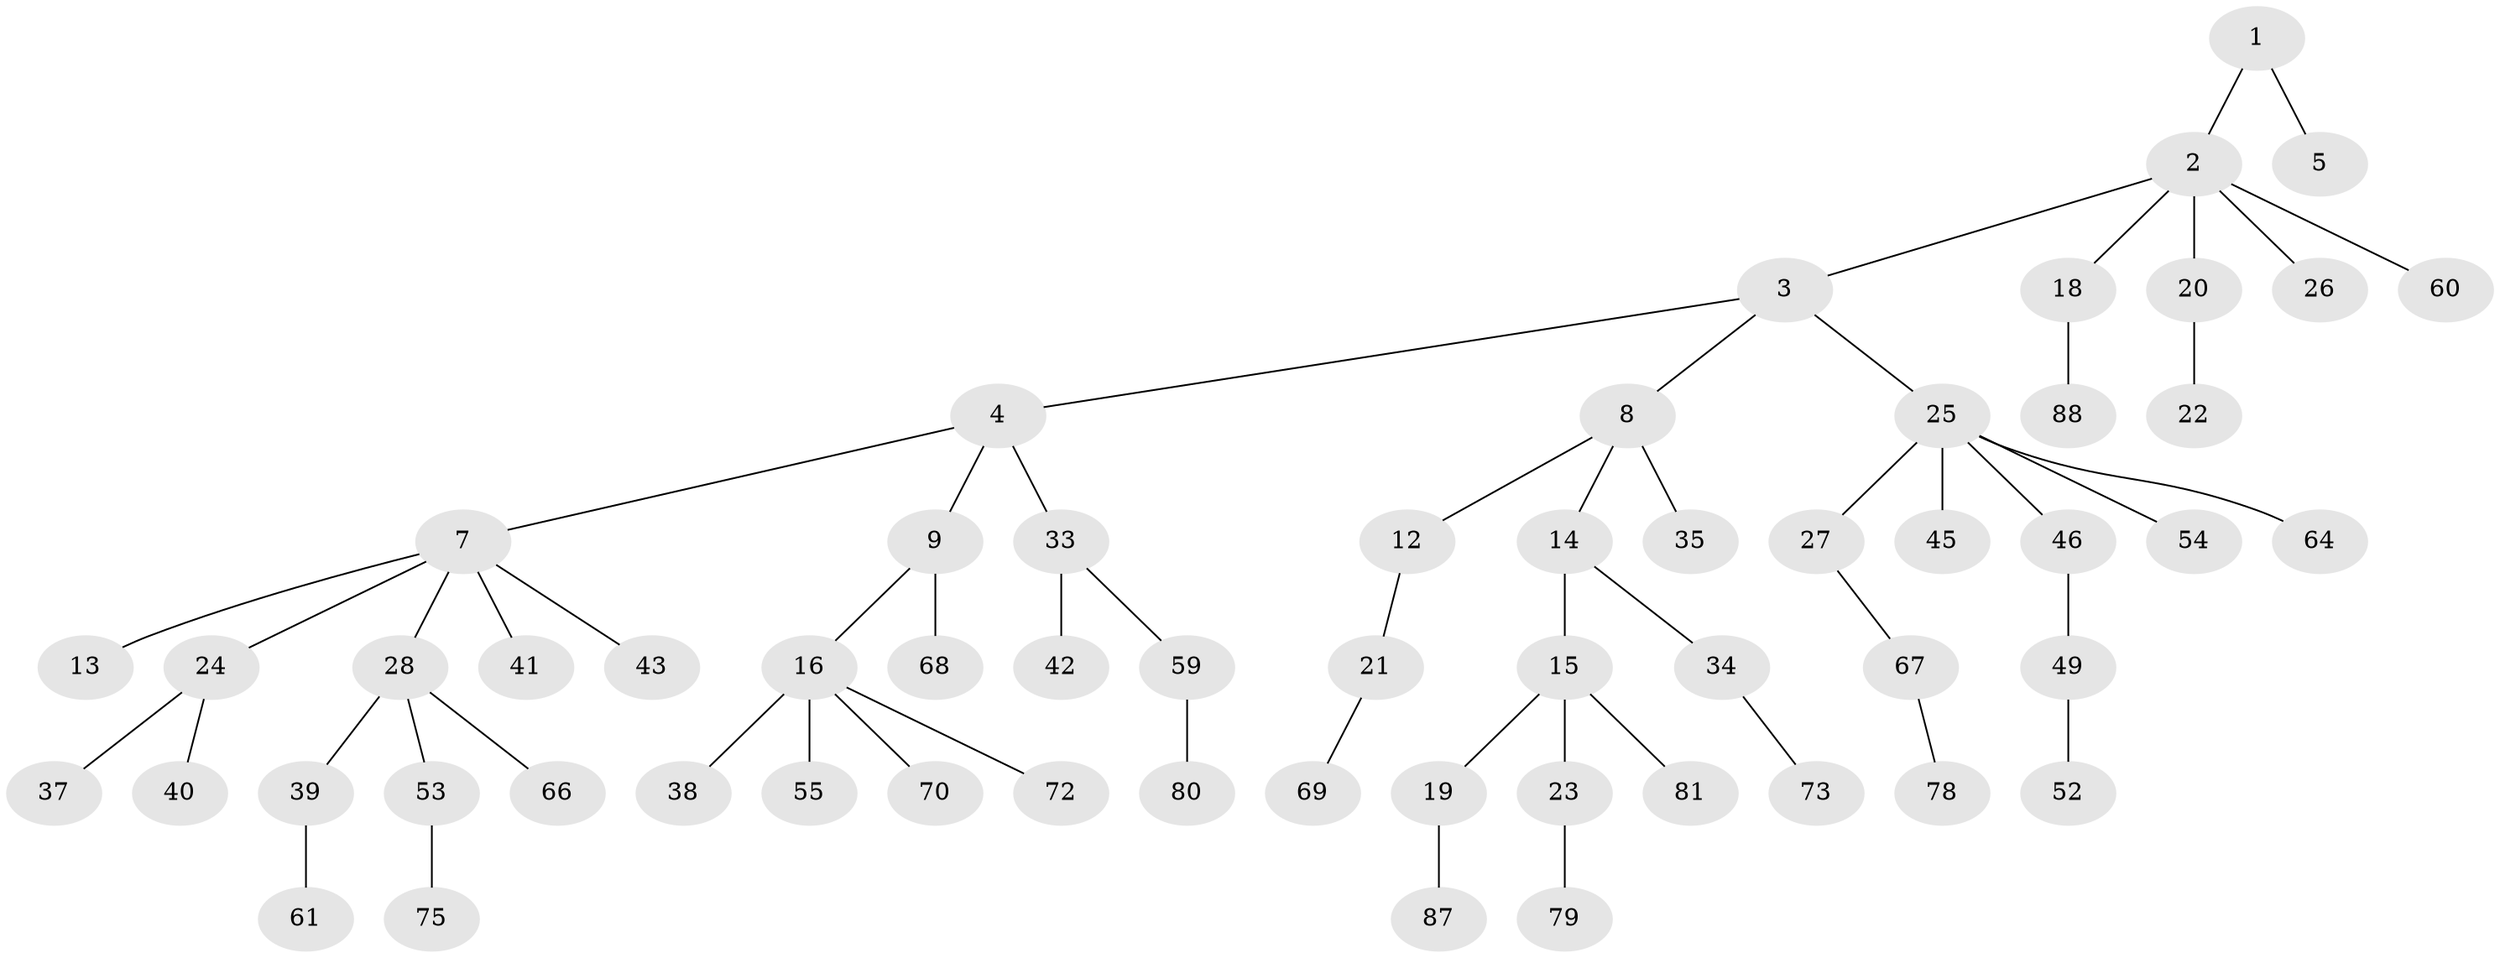 // Generated by graph-tools (version 1.1) at 2025/52/02/27/25 19:52:09]
// undirected, 59 vertices, 58 edges
graph export_dot {
graph [start="1"]
  node [color=gray90,style=filled];
  1 [super="+65"];
  2 [super="+11"];
  3 [super="+6"];
  4 [super="+36"];
  5 [super="+31"];
  7 [super="+17"];
  8 [super="+63"];
  9 [super="+10"];
  12;
  13;
  14;
  15 [super="+29"];
  16 [super="+57"];
  18 [super="+44"];
  19 [super="+84"];
  20 [super="+77"];
  21 [super="+30"];
  22;
  23 [super="+58"];
  24 [super="+89"];
  25 [super="+32"];
  26;
  27 [super="+76"];
  28 [super="+50"];
  33;
  34 [super="+47"];
  35;
  37 [super="+74"];
  38;
  39 [super="+82"];
  40;
  41 [super="+85"];
  42;
  43 [super="+62"];
  45 [super="+48"];
  46;
  49 [super="+51"];
  52;
  53;
  54;
  55 [super="+56"];
  59;
  60 [super="+83"];
  61;
  64;
  66 [super="+86"];
  67 [super="+71"];
  68;
  69;
  70;
  72;
  73;
  75;
  78;
  79;
  80;
  81;
  87;
  88;
  1 -- 2;
  1 -- 5;
  2 -- 3;
  2 -- 18;
  2 -- 20;
  2 -- 26;
  2 -- 60;
  3 -- 4;
  3 -- 25;
  3 -- 8;
  4 -- 7;
  4 -- 9;
  4 -- 33;
  7 -- 13;
  7 -- 24;
  7 -- 28;
  7 -- 41;
  7 -- 43;
  8 -- 12;
  8 -- 14;
  8 -- 35;
  9 -- 16;
  9 -- 68;
  12 -- 21;
  14 -- 15;
  14 -- 34;
  15 -- 19;
  15 -- 23;
  15 -- 81;
  16 -- 38;
  16 -- 55;
  16 -- 72;
  16 -- 70;
  18 -- 88;
  19 -- 87;
  20 -- 22;
  21 -- 69;
  23 -- 79;
  24 -- 37;
  24 -- 40;
  25 -- 27;
  25 -- 46;
  25 -- 64;
  25 -- 45;
  25 -- 54;
  27 -- 67;
  28 -- 39;
  28 -- 53;
  28 -- 66;
  33 -- 42;
  33 -- 59;
  34 -- 73;
  39 -- 61;
  46 -- 49;
  49 -- 52;
  53 -- 75;
  59 -- 80;
  67 -- 78;
}
